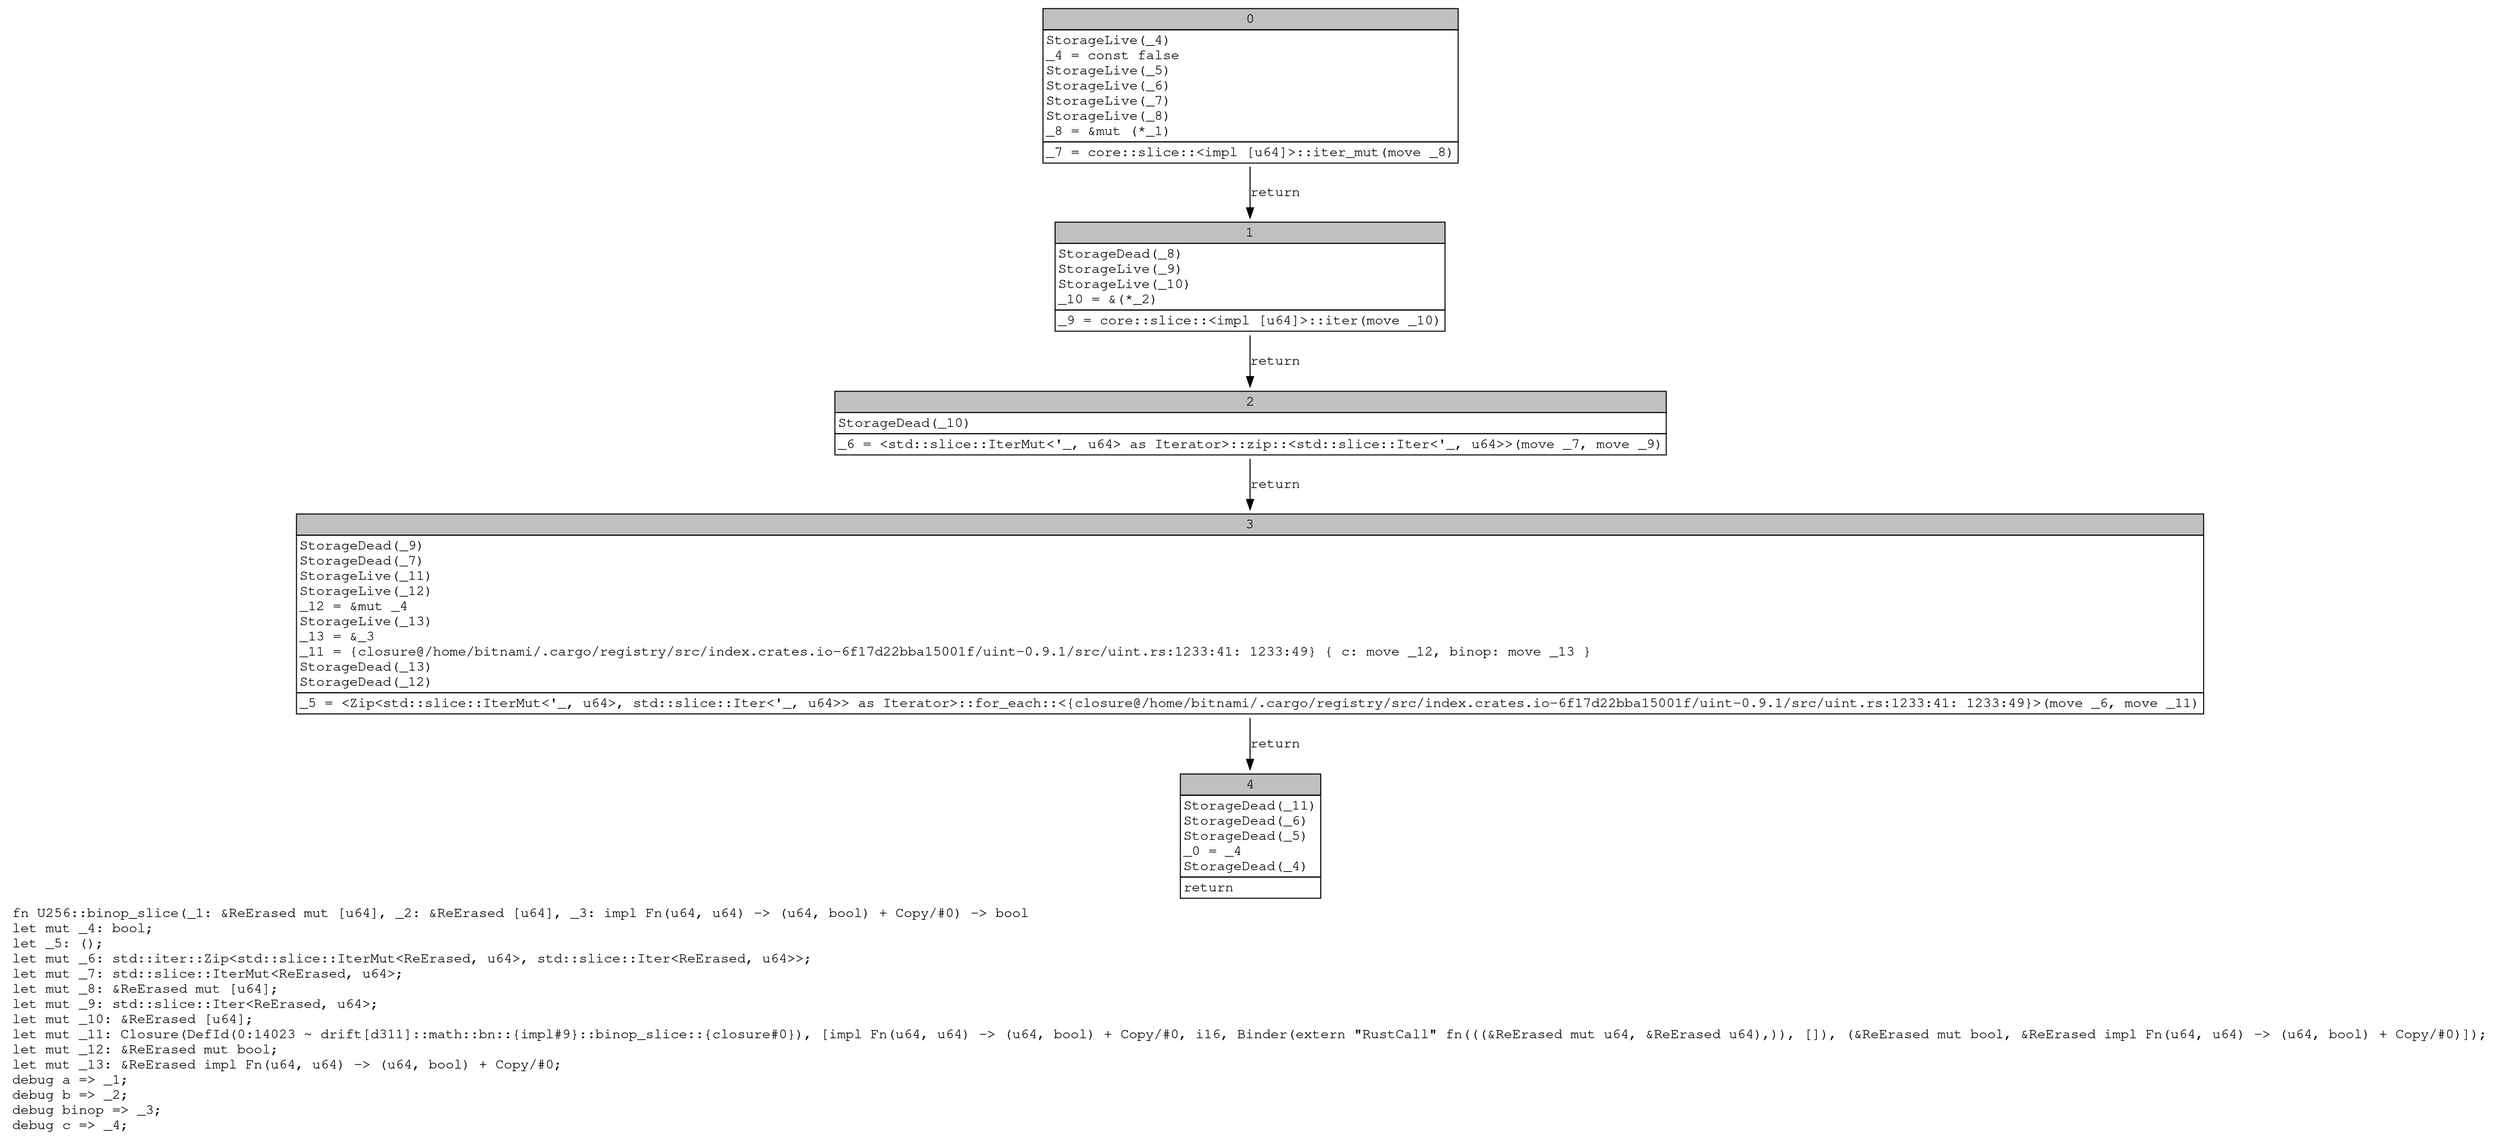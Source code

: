 digraph Mir_0_14022 {
    graph [fontname="Courier, monospace"];
    node [fontname="Courier, monospace"];
    edge [fontname="Courier, monospace"];
    label=<fn U256::binop_slice(_1: &amp;ReErased mut [u64], _2: &amp;ReErased [u64], _3: impl Fn(u64, u64) -&gt; (u64, bool) + Copy/#0) -&gt; bool<br align="left"/>let mut _4: bool;<br align="left"/>let _5: ();<br align="left"/>let mut _6: std::iter::Zip&lt;std::slice::IterMut&lt;ReErased, u64&gt;, std::slice::Iter&lt;ReErased, u64&gt;&gt;;<br align="left"/>let mut _7: std::slice::IterMut&lt;ReErased, u64&gt;;<br align="left"/>let mut _8: &amp;ReErased mut [u64];<br align="left"/>let mut _9: std::slice::Iter&lt;ReErased, u64&gt;;<br align="left"/>let mut _10: &amp;ReErased [u64];<br align="left"/>let mut _11: Closure(DefId(0:14023 ~ drift[d311]::math::bn::{impl#9}::binop_slice::{closure#0}), [impl Fn(u64, u64) -&gt; (u64, bool) + Copy/#0, i16, Binder(extern &quot;RustCall&quot; fn(((&amp;ReErased mut u64, &amp;ReErased u64),)), []), (&amp;ReErased mut bool, &amp;ReErased impl Fn(u64, u64) -&gt; (u64, bool) + Copy/#0)]);<br align="left"/>let mut _12: &amp;ReErased mut bool;<br align="left"/>let mut _13: &amp;ReErased impl Fn(u64, u64) -&gt; (u64, bool) + Copy/#0;<br align="left"/>debug a =&gt; _1;<br align="left"/>debug b =&gt; _2;<br align="left"/>debug binop =&gt; _3;<br align="left"/>debug c =&gt; _4;<br align="left"/>>;
    bb0__0_14022 [shape="none", label=<<table border="0" cellborder="1" cellspacing="0"><tr><td bgcolor="gray" align="center" colspan="1">0</td></tr><tr><td align="left" balign="left">StorageLive(_4)<br/>_4 = const false<br/>StorageLive(_5)<br/>StorageLive(_6)<br/>StorageLive(_7)<br/>StorageLive(_8)<br/>_8 = &amp;mut (*_1)<br/></td></tr><tr><td align="left">_7 = core::slice::&lt;impl [u64]&gt;::iter_mut(move _8)</td></tr></table>>];
    bb1__0_14022 [shape="none", label=<<table border="0" cellborder="1" cellspacing="0"><tr><td bgcolor="gray" align="center" colspan="1">1</td></tr><tr><td align="left" balign="left">StorageDead(_8)<br/>StorageLive(_9)<br/>StorageLive(_10)<br/>_10 = &amp;(*_2)<br/></td></tr><tr><td align="left">_9 = core::slice::&lt;impl [u64]&gt;::iter(move _10)</td></tr></table>>];
    bb2__0_14022 [shape="none", label=<<table border="0" cellborder="1" cellspacing="0"><tr><td bgcolor="gray" align="center" colspan="1">2</td></tr><tr><td align="left" balign="left">StorageDead(_10)<br/></td></tr><tr><td align="left">_6 = &lt;std::slice::IterMut&lt;'_, u64&gt; as Iterator&gt;::zip::&lt;std::slice::Iter&lt;'_, u64&gt;&gt;(move _7, move _9)</td></tr></table>>];
    bb3__0_14022 [shape="none", label=<<table border="0" cellborder="1" cellspacing="0"><tr><td bgcolor="gray" align="center" colspan="1">3</td></tr><tr><td align="left" balign="left">StorageDead(_9)<br/>StorageDead(_7)<br/>StorageLive(_11)<br/>StorageLive(_12)<br/>_12 = &amp;mut _4<br/>StorageLive(_13)<br/>_13 = &amp;_3<br/>_11 = {closure@/home/bitnami/.cargo/registry/src/index.crates.io-6f17d22bba15001f/uint-0.9.1/src/uint.rs:1233:41: 1233:49} { c: move _12, binop: move _13 }<br/>StorageDead(_13)<br/>StorageDead(_12)<br/></td></tr><tr><td align="left">_5 = &lt;Zip&lt;std::slice::IterMut&lt;'_, u64&gt;, std::slice::Iter&lt;'_, u64&gt;&gt; as Iterator&gt;::for_each::&lt;{closure@/home/bitnami/.cargo/registry/src/index.crates.io-6f17d22bba15001f/uint-0.9.1/src/uint.rs:1233:41: 1233:49}&gt;(move _6, move _11)</td></tr></table>>];
    bb4__0_14022 [shape="none", label=<<table border="0" cellborder="1" cellspacing="0"><tr><td bgcolor="gray" align="center" colspan="1">4</td></tr><tr><td align="left" balign="left">StorageDead(_11)<br/>StorageDead(_6)<br/>StorageDead(_5)<br/>_0 = _4<br/>StorageDead(_4)<br/></td></tr><tr><td align="left">return</td></tr></table>>];
    bb0__0_14022 -> bb1__0_14022 [label="return"];
    bb1__0_14022 -> bb2__0_14022 [label="return"];
    bb2__0_14022 -> bb3__0_14022 [label="return"];
    bb3__0_14022 -> bb4__0_14022 [label="return"];
}
